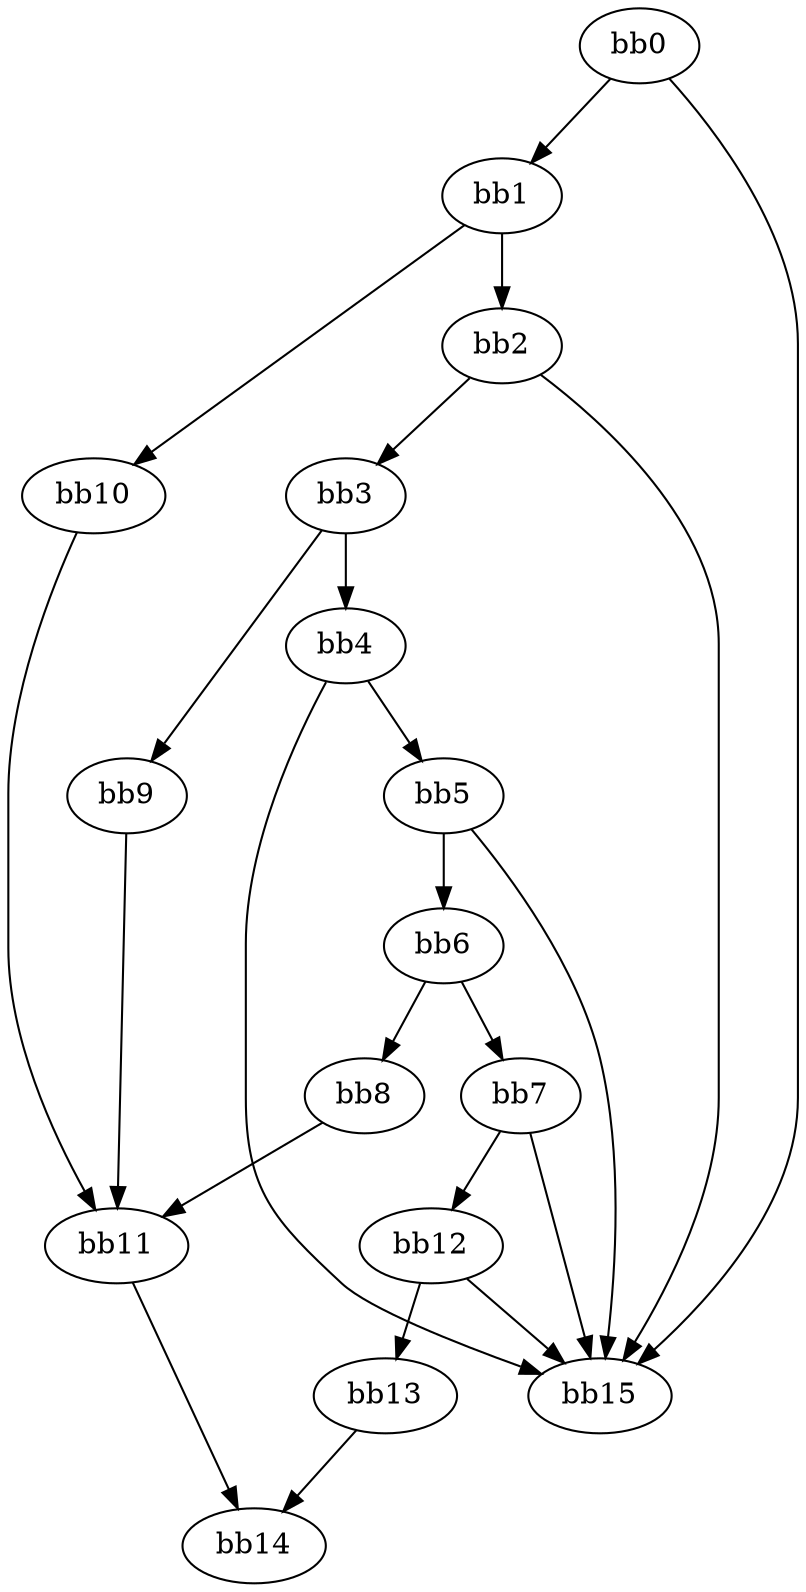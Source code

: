 digraph {
    0 [ label = "bb0\l" ]
    1 [ label = "bb1\l" ]
    2 [ label = "bb2\l" ]
    3 [ label = "bb3\l" ]
    4 [ label = "bb4\l" ]
    5 [ label = "bb5\l" ]
    6 [ label = "bb6\l" ]
    7 [ label = "bb7\l" ]
    8 [ label = "bb8\l" ]
    9 [ label = "bb9\l" ]
    10 [ label = "bb10\l" ]
    11 [ label = "bb11\l" ]
    12 [ label = "bb12\l" ]
    13 [ label = "bb13\l" ]
    14 [ label = "bb14\l" ]
    15 [ label = "bb15\l" ]
    0 -> 1 [ ]
    0 -> 15 [ ]
    1 -> 2 [ ]
    1 -> 10 [ ]
    2 -> 3 [ ]
    2 -> 15 [ ]
    3 -> 4 [ ]
    3 -> 9 [ ]
    4 -> 5 [ ]
    4 -> 15 [ ]
    5 -> 6 [ ]
    5 -> 15 [ ]
    6 -> 7 [ ]
    6 -> 8 [ ]
    7 -> 12 [ ]
    7 -> 15 [ ]
    8 -> 11 [ ]
    9 -> 11 [ ]
    10 -> 11 [ ]
    11 -> 14 [ ]
    12 -> 13 [ ]
    12 -> 15 [ ]
    13 -> 14 [ ]
}

